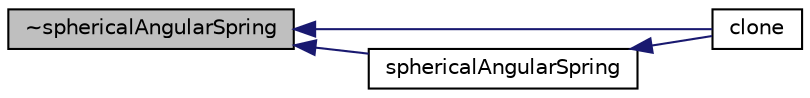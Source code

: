 digraph "~sphericalAngularSpring"
{
  bgcolor="transparent";
  edge [fontname="Helvetica",fontsize="10",labelfontname="Helvetica",labelfontsize="10"];
  node [fontname="Helvetica",fontsize="10",shape=record];
  rankdir="LR";
  Node1 [label="~sphericalAngularSpring",height=0.2,width=0.4,color="black", fillcolor="grey75", style="filled", fontcolor="black"];
  Node1 -> Node2 [dir="back",color="midnightblue",fontsize="10",style="solid",fontname="Helvetica"];
  Node2 [label="clone",height=0.2,width=0.4,color="black",URL="$a02486.html#a9b16953df1cc8f356a734c0c38499360",tooltip="Construct and return a clone. "];
  Node1 -> Node3 [dir="back",color="midnightblue",fontsize="10",style="solid",fontname="Helvetica"];
  Node3 [label="sphericalAngularSpring",height=0.2,width=0.4,color="black",URL="$a02486.html#a3208b48b6b68aadb2b8989dc00f9e4a9",tooltip="Construct from components. "];
  Node3 -> Node2 [dir="back",color="midnightblue",fontsize="10",style="solid",fontname="Helvetica"];
}
